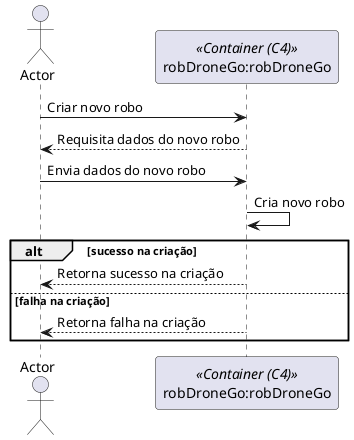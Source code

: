 @startuml

actor Actor as Actor
participant "robDroneGo:robDroneGo" as Container <<Container (C4)>>

Actor -> Container: Criar novo robo
Container --> Actor: Requisita dados do novo robo

Actor -> Container: Envia dados do novo robo
Container -> Container: Cria novo robo

alt sucesso na criação
    Container --> Actor: Retorna sucesso na criação
else falha na criação
    Container --> Actor: Retorna falha na criação
end

@enduml
